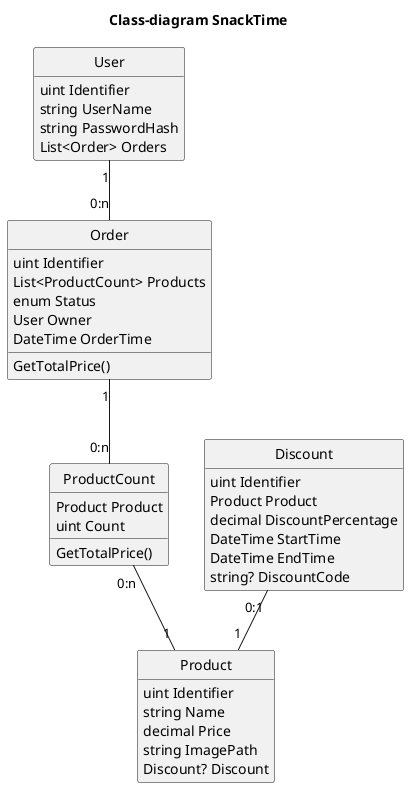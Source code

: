 @startuml
hide circle
hide empty members
skinparam classAttributeIconSize 0
skinparam packageStyle rectangle
title Class-diagram SnackTime


class User {
    uint Identifier
    string UserName
    string PasswordHash
    List<Order> Orders
}

class Product {
    uint Identifier
    string Name
    decimal Price
    string ImagePath
    Discount? Discount
}

class ProductCount {
    Product Product
    uint Count
    
    GetTotalPrice()
}

class Order {
    uint Identifier
    List<ProductCount> Products
    enum Status
    User Owner
    DateTime OrderTime
    
    GetTotalPrice()
}

class Discount {
    uint Identifier
    Product Product
    decimal DiscountPercentage
    DateTime StartTime
    DateTime EndTime
    string? DiscountCode
}

User "1" -- "0:n" Order
Order "1" -- "0:n" ProductCount
ProductCount "0:n" -- "1" Product
Discount "0:1" -- "1" Product



@enduml